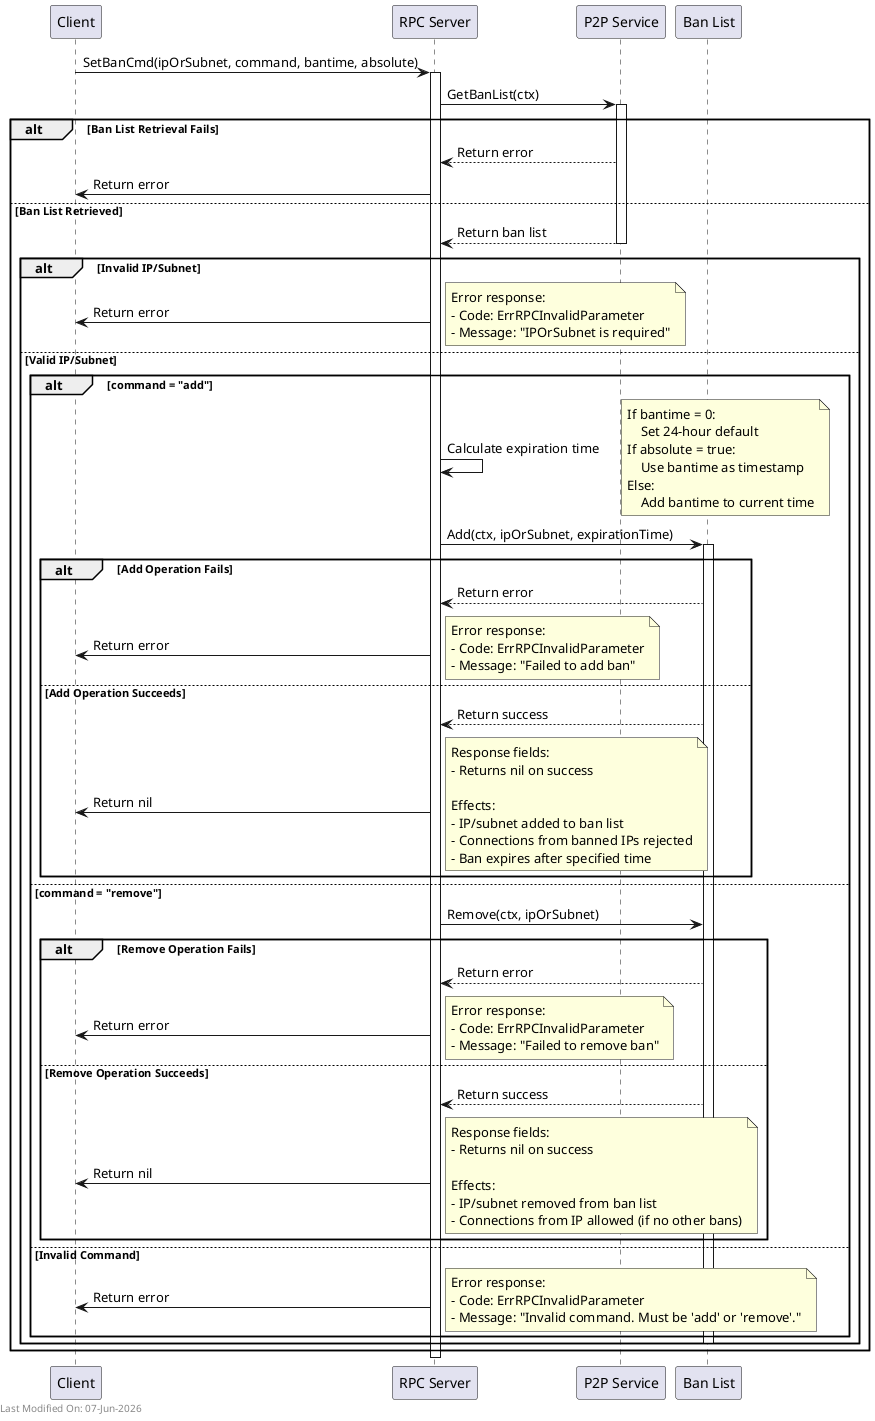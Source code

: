 @startuml
participant Client
participant "RPC Server" as RPC
participant "P2P Service" as P2P
participant "Ban List" as BanList

Client -> RPC : SetBanCmd(ipOrSubnet, command, bantime, absolute)
activate RPC

RPC -> P2P : GetBanList(ctx)
activate P2P

alt Ban List Retrieval Fails
    P2P --> RPC : Return error
    RPC -> Client : Return error
else Ban List Retrieved
    P2P --> RPC : Return ban list
    deactivate P2P

    alt Invalid IP/Subnet
        RPC -> Client : Return error
        note right
            Error response:
            - Code: ErrRPCInvalidParameter
            - Message: "IPOrSubnet is required"
        end note
    else Valid IP/Subnet
        alt command = "add"
            RPC -> RPC : Calculate expiration time
            note right
                If bantime = 0:
                    Set 24-hour default
                If absolute = true:
                    Use bantime as timestamp
                Else:
                    Add bantime to current time
            end note

            RPC -> BanList : Add(ctx, ipOrSubnet, expirationTime)
            activate BanList

            alt Add Operation Fails
                BanList --> RPC : Return error
                RPC -> Client : Return error
                note right
                    Error response:
                    - Code: ErrRPCInvalidParameter
                    - Message: "Failed to add ban"
                end note
            else Add Operation Succeeds
                BanList --> RPC : Return success
                RPC -> Client : Return nil
                note right
                    Response fields:
                    - Returns nil on success

                    Effects:
                    - IP/subnet added to ban list
                    - Connections from banned IPs rejected
                    - Ban expires after specified time
                end note
            end

        else command = "remove"
            RPC -> BanList : Remove(ctx, ipOrSubnet)

            alt Remove Operation Fails
                BanList --> RPC : Return error
                RPC -> Client : Return error
                note right
                    Error response:
                    - Code: ErrRPCInvalidParameter
                    - Message: "Failed to remove ban"
                end note
            else Remove Operation Succeeds
                BanList --> RPC : Return success
                RPC -> Client : Return nil
                note right
                    Response fields:
                    - Returns nil on success

                    Effects:
                    - IP/subnet removed from ban list
                    - Connections from IP allowed (if no other bans)
                end note
            end

        else Invalid Command
            RPC -> Client : Return error
            note right
                Error response:
                - Code: ErrRPCInvalidParameter
                - Message: "Invalid command. Must be 'add' or 'remove'."
            end note
        end
        deactivate BanList
    end
end

deactivate RPC

left footer Last Modified On: %date("dd-MMM-yyyy")
@enduml
